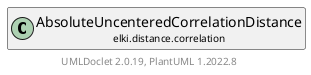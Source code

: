 @startuml
    remove .*\.(Instance|Par|Parameterizer|Factory)$
    set namespaceSeparator none
    hide empty fields
    hide empty methods

    class "<size:14>AbsoluteUncenteredCorrelationDistance.Par\n<size:10>elki.distance.correlation" as elki.distance.correlation.AbsoluteUncenteredCorrelationDistance.Par [[AbsoluteUncenteredCorrelationDistance.Par.html]] {
        +make(): AbsoluteUncenteredCorrelationDistance
    }

    interface "<size:14>Parameterizer\n<size:10>elki.utilities.optionhandling" as elki.utilities.optionhandling.Parameterizer [[../../utilities/optionhandling/Parameterizer.html]] {
        {abstract} +make(): Object
    }
    class "<size:14>AbsoluteUncenteredCorrelationDistance\n<size:10>elki.distance.correlation" as elki.distance.correlation.AbsoluteUncenteredCorrelationDistance [[AbsoluteUncenteredCorrelationDistance.html]]

    elki.utilities.optionhandling.Parameterizer <|.. elki.distance.correlation.AbsoluteUncenteredCorrelationDistance.Par
    elki.distance.correlation.AbsoluteUncenteredCorrelationDistance +-- elki.distance.correlation.AbsoluteUncenteredCorrelationDistance.Par

    center footer UMLDoclet 2.0.19, PlantUML 1.2022.8
@enduml
